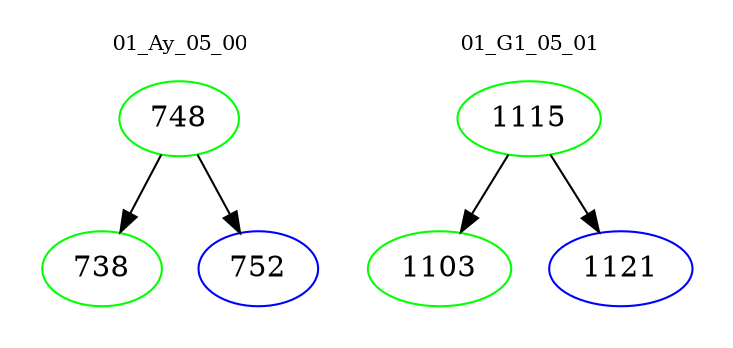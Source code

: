 digraph{
subgraph cluster_0 {
color = white
label = "01_Ay_05_00";
fontsize=10;
T0_748 [label="748", color="green"]
T0_748 -> T0_738 [color="black"]
T0_738 [label="738", color="green"]
T0_748 -> T0_752 [color="black"]
T0_752 [label="752", color="blue"]
}
subgraph cluster_1 {
color = white
label = "01_G1_05_01";
fontsize=10;
T1_1115 [label="1115", color="green"]
T1_1115 -> T1_1103 [color="black"]
T1_1103 [label="1103", color="green"]
T1_1115 -> T1_1121 [color="black"]
T1_1121 [label="1121", color="blue"]
}
}
